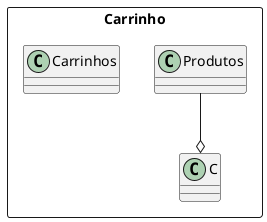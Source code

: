 @startuml carrinho
package Carrinho <<rectangle>> {
  class Produtos
  class Carrinhos

  ' Relacionamentos
  Produtos --o C

}
@enduml